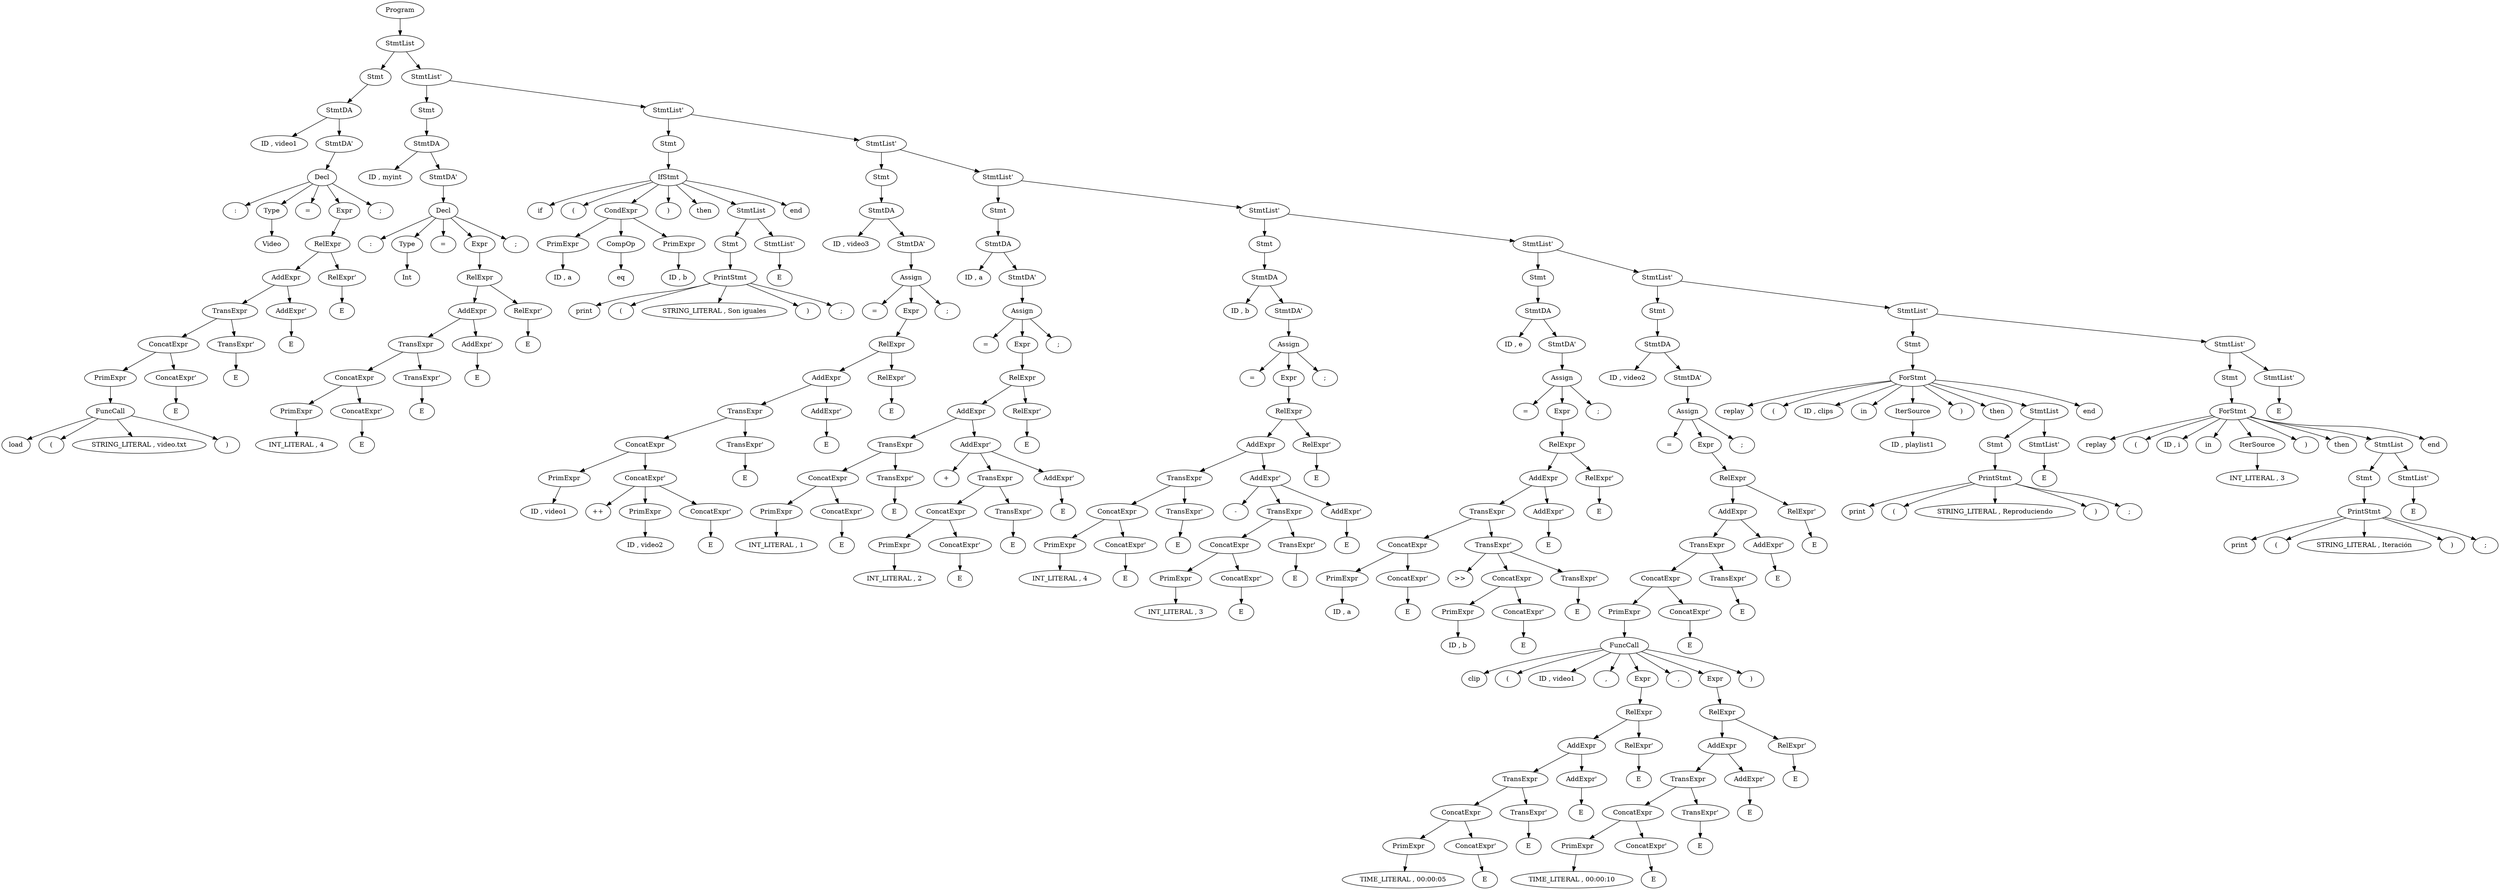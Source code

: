 digraph Tree {
    node [shape=ellipse];
    node0 [label="Program"];
    node0 -> node1;
    node1 [label="StmtList"];
    node1 -> node3;
    node3 [label="Stmt"];
    node3 -> node4;
    node4 [label="StmtDA"];
    node4 -> node6;
    node6 [label="ID , video1"];
    node4 -> node5;
    node5 [label="StmtDA'"];
    node5 -> node7;
    node7 [label="Decl"];
    node7 -> node12;
    node12 [label=":"];
    node7 -> node11;
    node11 [label="Type"];
    node11 -> node13;
    node13 [label="Video"];
    node7 -> node10;
    node10 [label="="];
    node7 -> node9;
    node9 [label="Expr"];
    node9 -> node14;
    node14 [label="RelExpr"];
    node14 -> node16;
    node16 [label="AddExpr"];
    node16 -> node18;
    node18 [label="TransExpr"];
    node18 -> node20;
    node20 [label="ConcatExpr"];
    node20 -> node22;
    node22 [label="PrimExpr"];
    node22 -> node23;
    node23 [label="FuncCall"];
    node23 -> node27;
    node27 [label="load"];
    node23 -> node26;
    node26 [label="("];
    node23 -> node25;
    node25 [label="STRING_LITERAL , video.txt"];
    node23 -> node24;
    node24 [label=")"];
    node20 -> node21;
    node21 [label="ConcatExpr'"];
    node21 -> node28;
    node28 [label="E"];
    node18 -> node19;
    node19 [label="TransExpr'"];
    node19 -> node29;
    node29 [label="E"];
    node16 -> node17;
    node17 [label="AddExpr'"];
    node17 -> node30;
    node30 [label="E"];
    node14 -> node15;
    node15 [label="RelExpr'"];
    node15 -> node31;
    node31 [label="E"];
    node7 -> node8;
    node8 [label=";"];
    node1 -> node2;
    node2 [label="StmtList'"];
    node2 -> node33;
    node33 [label="Stmt"];
    node33 -> node34;
    node34 [label="StmtDA"];
    node34 -> node36;
    node36 [label="ID , myint"];
    node34 -> node35;
    node35 [label="StmtDA'"];
    node35 -> node37;
    node37 [label="Decl"];
    node37 -> node42;
    node42 [label=":"];
    node37 -> node41;
    node41 [label="Type"];
    node41 -> node43;
    node43 [label="Int"];
    node37 -> node40;
    node40 [label="="];
    node37 -> node39;
    node39 [label="Expr"];
    node39 -> node44;
    node44 [label="RelExpr"];
    node44 -> node46;
    node46 [label="AddExpr"];
    node46 -> node48;
    node48 [label="TransExpr"];
    node48 -> node50;
    node50 [label="ConcatExpr"];
    node50 -> node52;
    node52 [label="PrimExpr"];
    node52 -> node53;
    node53 [label="INT_LITERAL , 4"];
    node50 -> node51;
    node51 [label="ConcatExpr'"];
    node51 -> node54;
    node54 [label="E"];
    node48 -> node49;
    node49 [label="TransExpr'"];
    node49 -> node55;
    node55 [label="E"];
    node46 -> node47;
    node47 [label="AddExpr'"];
    node47 -> node56;
    node56 [label="E"];
    node44 -> node45;
    node45 [label="RelExpr'"];
    node45 -> node57;
    node57 [label="E"];
    node37 -> node38;
    node38 [label=";"];
    node2 -> node32;
    node32 [label="StmtList'"];
    node32 -> node59;
    node59 [label="Stmt"];
    node59 -> node60;
    node60 [label="IfStmt"];
    node60 -> node67;
    node67 [label="if"];
    node60 -> node66;
    node66 [label="("];
    node60 -> node65;
    node65 [label="CondExpr"];
    node65 -> node70;
    node70 [label="PrimExpr"];
    node70 -> node71;
    node71 [label="ID , a"];
    node65 -> node69;
    node69 [label="CompOp"];
    node69 -> node72;
    node72 [label="eq"];
    node65 -> node68;
    node68 [label="PrimExpr"];
    node68 -> node73;
    node73 [label="ID , b"];
    node60 -> node64;
    node64 [label=")"];
    node60 -> node63;
    node63 [label="then"];
    node60 -> node62;
    node62 [label="StmtList"];
    node62 -> node75;
    node75 [label="Stmt"];
    node75 -> node76;
    node76 [label="PrintStmt"];
    node76 -> node81;
    node81 [label="print"];
    node76 -> node80;
    node80 [label="("];
    node76 -> node79;
    node79 [label="STRING_LITERAL , Son iguales"];
    node76 -> node78;
    node78 [label=")"];
    node76 -> node77;
    node77 [label=";"];
    node62 -> node74;
    node74 [label="StmtList'"];
    node74 -> node82;
    node82 [label="E"];
    node60 -> node61;
    node61 [label="end"];
    node32 -> node58;
    node58 [label="StmtList'"];
    node58 -> node84;
    node84 [label="Stmt"];
    node84 -> node85;
    node85 [label="StmtDA"];
    node85 -> node87;
    node87 [label="ID , video3"];
    node85 -> node86;
    node86 [label="StmtDA'"];
    node86 -> node88;
    node88 [label="Assign"];
    node88 -> node91;
    node91 [label="="];
    node88 -> node90;
    node90 [label="Expr"];
    node90 -> node92;
    node92 [label="RelExpr"];
    node92 -> node94;
    node94 [label="AddExpr"];
    node94 -> node96;
    node96 [label="TransExpr"];
    node96 -> node98;
    node98 [label="ConcatExpr"];
    node98 -> node100;
    node100 [label="PrimExpr"];
    node100 -> node101;
    node101 [label="ID , video1"];
    node98 -> node99;
    node99 [label="ConcatExpr'"];
    node99 -> node104;
    node104 [label="++"];
    node99 -> node103;
    node103 [label="PrimExpr"];
    node103 -> node105;
    node105 [label="ID , video2"];
    node99 -> node102;
    node102 [label="ConcatExpr'"];
    node102 -> node106;
    node106 [label="E"];
    node96 -> node97;
    node97 [label="TransExpr'"];
    node97 -> node107;
    node107 [label="E"];
    node94 -> node95;
    node95 [label="AddExpr'"];
    node95 -> node108;
    node108 [label="E"];
    node92 -> node93;
    node93 [label="RelExpr'"];
    node93 -> node109;
    node109 [label="E"];
    node88 -> node89;
    node89 [label=";"];
    node58 -> node83;
    node83 [label="StmtList'"];
    node83 -> node111;
    node111 [label="Stmt"];
    node111 -> node112;
    node112 [label="StmtDA"];
    node112 -> node114;
    node114 [label="ID , a"];
    node112 -> node113;
    node113 [label="StmtDA'"];
    node113 -> node115;
    node115 [label="Assign"];
    node115 -> node118;
    node118 [label="="];
    node115 -> node117;
    node117 [label="Expr"];
    node117 -> node119;
    node119 [label="RelExpr"];
    node119 -> node121;
    node121 [label="AddExpr"];
    node121 -> node123;
    node123 [label="TransExpr"];
    node123 -> node125;
    node125 [label="ConcatExpr"];
    node125 -> node127;
    node127 [label="PrimExpr"];
    node127 -> node128;
    node128 [label="INT_LITERAL , 1"];
    node125 -> node126;
    node126 [label="ConcatExpr'"];
    node126 -> node129;
    node129 [label="E"];
    node123 -> node124;
    node124 [label="TransExpr'"];
    node124 -> node130;
    node130 [label="E"];
    node121 -> node122;
    node122 [label="AddExpr'"];
    node122 -> node133;
    node133 [label="+"];
    node122 -> node132;
    node132 [label="TransExpr"];
    node132 -> node135;
    node135 [label="ConcatExpr"];
    node135 -> node137;
    node137 [label="PrimExpr"];
    node137 -> node138;
    node138 [label="INT_LITERAL , 2"];
    node135 -> node136;
    node136 [label="ConcatExpr'"];
    node136 -> node139;
    node139 [label="E"];
    node132 -> node134;
    node134 [label="TransExpr'"];
    node134 -> node140;
    node140 [label="E"];
    node122 -> node131;
    node131 [label="AddExpr'"];
    node131 -> node141;
    node141 [label="E"];
    node119 -> node120;
    node120 [label="RelExpr'"];
    node120 -> node142;
    node142 [label="E"];
    node115 -> node116;
    node116 [label=";"];
    node83 -> node110;
    node110 [label="StmtList'"];
    node110 -> node144;
    node144 [label="Stmt"];
    node144 -> node145;
    node145 [label="StmtDA"];
    node145 -> node147;
    node147 [label="ID , b"];
    node145 -> node146;
    node146 [label="StmtDA'"];
    node146 -> node148;
    node148 [label="Assign"];
    node148 -> node151;
    node151 [label="="];
    node148 -> node150;
    node150 [label="Expr"];
    node150 -> node152;
    node152 [label="RelExpr"];
    node152 -> node154;
    node154 [label="AddExpr"];
    node154 -> node156;
    node156 [label="TransExpr"];
    node156 -> node158;
    node158 [label="ConcatExpr"];
    node158 -> node160;
    node160 [label="PrimExpr"];
    node160 -> node161;
    node161 [label="INT_LITERAL , 4"];
    node158 -> node159;
    node159 [label="ConcatExpr'"];
    node159 -> node162;
    node162 [label="E"];
    node156 -> node157;
    node157 [label="TransExpr'"];
    node157 -> node163;
    node163 [label="E"];
    node154 -> node155;
    node155 [label="AddExpr'"];
    node155 -> node166;
    node166 [label="-"];
    node155 -> node165;
    node165 [label="TransExpr"];
    node165 -> node168;
    node168 [label="ConcatExpr"];
    node168 -> node170;
    node170 [label="PrimExpr"];
    node170 -> node171;
    node171 [label="INT_LITERAL , 3"];
    node168 -> node169;
    node169 [label="ConcatExpr'"];
    node169 -> node172;
    node172 [label="E"];
    node165 -> node167;
    node167 [label="TransExpr'"];
    node167 -> node173;
    node173 [label="E"];
    node155 -> node164;
    node164 [label="AddExpr'"];
    node164 -> node174;
    node174 [label="E"];
    node152 -> node153;
    node153 [label="RelExpr'"];
    node153 -> node175;
    node175 [label="E"];
    node148 -> node149;
    node149 [label=";"];
    node110 -> node143;
    node143 [label="StmtList'"];
    node143 -> node177;
    node177 [label="Stmt"];
    node177 -> node178;
    node178 [label="StmtDA"];
    node178 -> node180;
    node180 [label="ID , e"];
    node178 -> node179;
    node179 [label="StmtDA'"];
    node179 -> node181;
    node181 [label="Assign"];
    node181 -> node184;
    node184 [label="="];
    node181 -> node183;
    node183 [label="Expr"];
    node183 -> node185;
    node185 [label="RelExpr"];
    node185 -> node187;
    node187 [label="AddExpr"];
    node187 -> node189;
    node189 [label="TransExpr"];
    node189 -> node191;
    node191 [label="ConcatExpr"];
    node191 -> node193;
    node193 [label="PrimExpr"];
    node193 -> node194;
    node194 [label="ID , a"];
    node191 -> node192;
    node192 [label="ConcatExpr'"];
    node192 -> node195;
    node195 [label="E"];
    node189 -> node190;
    node190 [label="TransExpr'"];
    node190 -> node198;
    node198 [label=">>"];
    node190 -> node197;
    node197 [label="ConcatExpr"];
    node197 -> node200;
    node200 [label="PrimExpr"];
    node200 -> node201;
    node201 [label="ID , b"];
    node197 -> node199;
    node199 [label="ConcatExpr'"];
    node199 -> node202;
    node202 [label="E"];
    node190 -> node196;
    node196 [label="TransExpr'"];
    node196 -> node203;
    node203 [label="E"];
    node187 -> node188;
    node188 [label="AddExpr'"];
    node188 -> node204;
    node204 [label="E"];
    node185 -> node186;
    node186 [label="RelExpr'"];
    node186 -> node205;
    node205 [label="E"];
    node181 -> node182;
    node182 [label=";"];
    node143 -> node176;
    node176 [label="StmtList'"];
    node176 -> node207;
    node207 [label="Stmt"];
    node207 -> node208;
    node208 [label="StmtDA"];
    node208 -> node210;
    node210 [label="ID , video2"];
    node208 -> node209;
    node209 [label="StmtDA'"];
    node209 -> node211;
    node211 [label="Assign"];
    node211 -> node214;
    node214 [label="="];
    node211 -> node213;
    node213 [label="Expr"];
    node213 -> node215;
    node215 [label="RelExpr"];
    node215 -> node217;
    node217 [label="AddExpr"];
    node217 -> node219;
    node219 [label="TransExpr"];
    node219 -> node221;
    node221 [label="ConcatExpr"];
    node221 -> node223;
    node223 [label="PrimExpr"];
    node223 -> node224;
    node224 [label="FuncCall"];
    node224 -> node232;
    node232 [label="clip"];
    node224 -> node231;
    node231 [label="("];
    node224 -> node230;
    node230 [label="ID , video1"];
    node224 -> node229;
    node229 [label=","];
    node224 -> node228;
    node228 [label="Expr"];
    node228 -> node233;
    node233 [label="RelExpr"];
    node233 -> node235;
    node235 [label="AddExpr"];
    node235 -> node237;
    node237 [label="TransExpr"];
    node237 -> node239;
    node239 [label="ConcatExpr"];
    node239 -> node241;
    node241 [label="PrimExpr"];
    node241 -> node242;
    node242 [label="TIME_LITERAL , 00:00:05"];
    node239 -> node240;
    node240 [label="ConcatExpr'"];
    node240 -> node243;
    node243 [label="E"];
    node237 -> node238;
    node238 [label="TransExpr'"];
    node238 -> node244;
    node244 [label="E"];
    node235 -> node236;
    node236 [label="AddExpr'"];
    node236 -> node245;
    node245 [label="E"];
    node233 -> node234;
    node234 [label="RelExpr'"];
    node234 -> node246;
    node246 [label="E"];
    node224 -> node227;
    node227 [label=","];
    node224 -> node226;
    node226 [label="Expr"];
    node226 -> node247;
    node247 [label="RelExpr"];
    node247 -> node249;
    node249 [label="AddExpr"];
    node249 -> node251;
    node251 [label="TransExpr"];
    node251 -> node253;
    node253 [label="ConcatExpr"];
    node253 -> node255;
    node255 [label="PrimExpr"];
    node255 -> node256;
    node256 [label="TIME_LITERAL , 00:00:10"];
    node253 -> node254;
    node254 [label="ConcatExpr'"];
    node254 -> node257;
    node257 [label="E"];
    node251 -> node252;
    node252 [label="TransExpr'"];
    node252 -> node258;
    node258 [label="E"];
    node249 -> node250;
    node250 [label="AddExpr'"];
    node250 -> node259;
    node259 [label="E"];
    node247 -> node248;
    node248 [label="RelExpr'"];
    node248 -> node260;
    node260 [label="E"];
    node224 -> node225;
    node225 [label=")"];
    node221 -> node222;
    node222 [label="ConcatExpr'"];
    node222 -> node261;
    node261 [label="E"];
    node219 -> node220;
    node220 [label="TransExpr'"];
    node220 -> node262;
    node262 [label="E"];
    node217 -> node218;
    node218 [label="AddExpr'"];
    node218 -> node263;
    node263 [label="E"];
    node215 -> node216;
    node216 [label="RelExpr'"];
    node216 -> node264;
    node264 [label="E"];
    node211 -> node212;
    node212 [label=";"];
    node176 -> node206;
    node206 [label="StmtList'"];
    node206 -> node266;
    node266 [label="Stmt"];
    node266 -> node267;
    node267 [label="ForStmt"];
    node267 -> node276;
    node276 [label="replay"];
    node267 -> node275;
    node275 [label="("];
    node267 -> node274;
    node274 [label="ID , clips"];
    node267 -> node273;
    node273 [label="in"];
    node267 -> node272;
    node272 [label="IterSource"];
    node272 -> node277;
    node277 [label="ID , playlist1"];
    node267 -> node271;
    node271 [label=")"];
    node267 -> node270;
    node270 [label="then"];
    node267 -> node269;
    node269 [label="StmtList"];
    node269 -> node279;
    node279 [label="Stmt"];
    node279 -> node280;
    node280 [label="PrintStmt"];
    node280 -> node285;
    node285 [label="print"];
    node280 -> node284;
    node284 [label="("];
    node280 -> node283;
    node283 [label="STRING_LITERAL , Reproduciendo"];
    node280 -> node282;
    node282 [label=")"];
    node280 -> node281;
    node281 [label=";"];
    node269 -> node278;
    node278 [label="StmtList'"];
    node278 -> node286;
    node286 [label="E"];
    node267 -> node268;
    node268 [label="end"];
    node206 -> node265;
    node265 [label="StmtList'"];
    node265 -> node288;
    node288 [label="Stmt"];
    node288 -> node289;
    node289 [label="ForStmt"];
    node289 -> node298;
    node298 [label="replay"];
    node289 -> node297;
    node297 [label="("];
    node289 -> node296;
    node296 [label="ID , i"];
    node289 -> node295;
    node295 [label="in"];
    node289 -> node294;
    node294 [label="IterSource"];
    node294 -> node299;
    node299 [label="INT_LITERAL , 3"];
    node289 -> node293;
    node293 [label=")"];
    node289 -> node292;
    node292 [label="then"];
    node289 -> node291;
    node291 [label="StmtList"];
    node291 -> node301;
    node301 [label="Stmt"];
    node301 -> node302;
    node302 [label="PrintStmt"];
    node302 -> node307;
    node307 [label="print"];
    node302 -> node306;
    node306 [label="("];
    node302 -> node305;
    node305 [label="STRING_LITERAL , Iteración"];
    node302 -> node304;
    node304 [label=")"];
    node302 -> node303;
    node303 [label=";"];
    node291 -> node300;
    node300 [label="StmtList'"];
    node300 -> node308;
    node308 [label="E"];
    node289 -> node290;
    node290 [label="end"];
    node265 -> node287;
    node287 [label="StmtList'"];
    node287 -> node309;
    node309 [label="E"];
}
